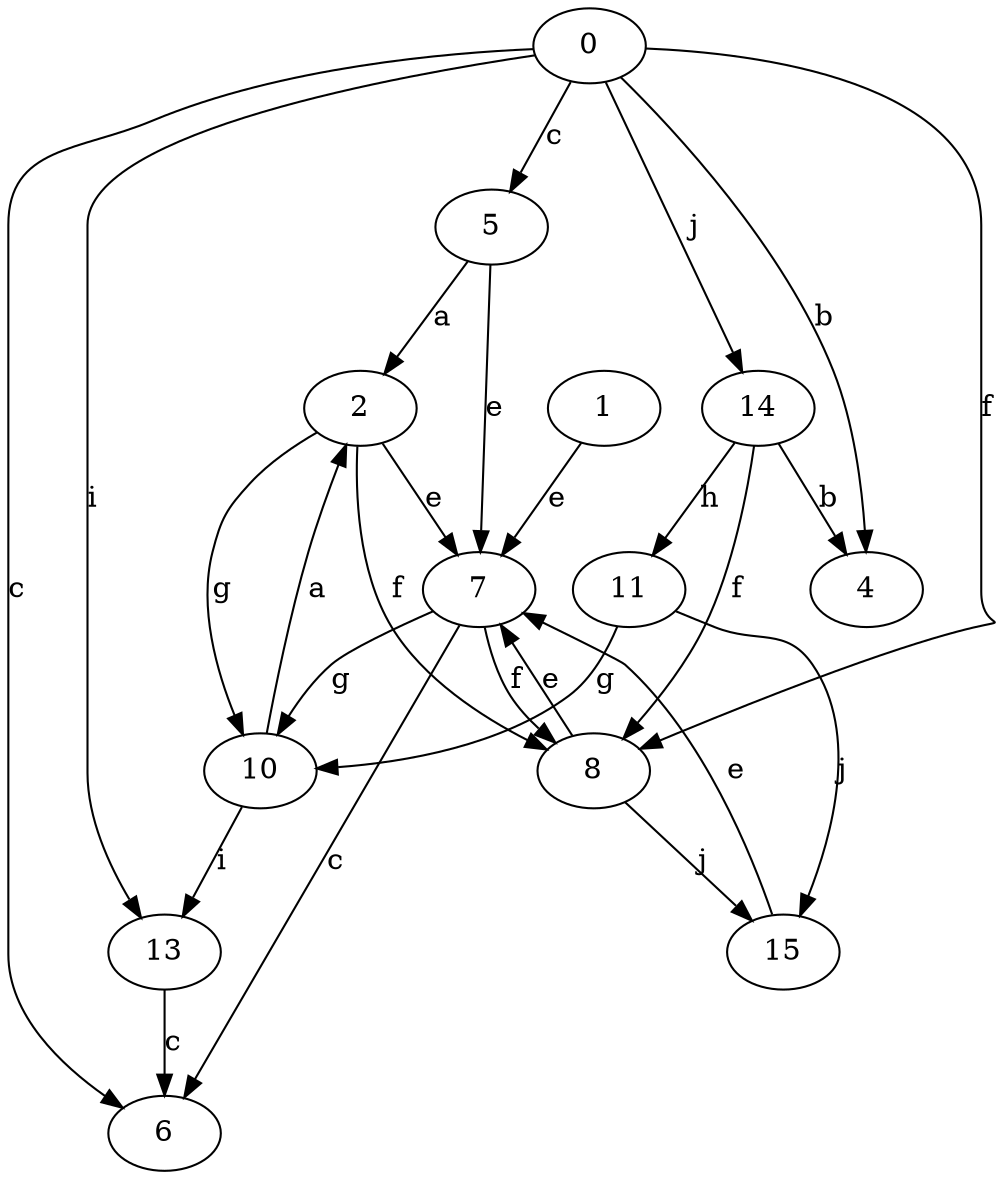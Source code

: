 strict digraph  {
2;
0;
1;
4;
5;
6;
7;
8;
10;
11;
13;
14;
15;
2 -> 7  [label=e];
2 -> 8  [label=f];
2 -> 10  [label=g];
0 -> 4  [label=b];
0 -> 5  [label=c];
0 -> 6  [label=c];
0 -> 8  [label=f];
0 -> 13  [label=i];
0 -> 14  [label=j];
1 -> 7  [label=e];
5 -> 2  [label=a];
5 -> 7  [label=e];
7 -> 6  [label=c];
7 -> 8  [label=f];
7 -> 10  [label=g];
8 -> 7  [label=e];
8 -> 15  [label=j];
10 -> 2  [label=a];
10 -> 13  [label=i];
11 -> 10  [label=g];
11 -> 15  [label=j];
13 -> 6  [label=c];
14 -> 4  [label=b];
14 -> 8  [label=f];
14 -> 11  [label=h];
15 -> 7  [label=e];
}
